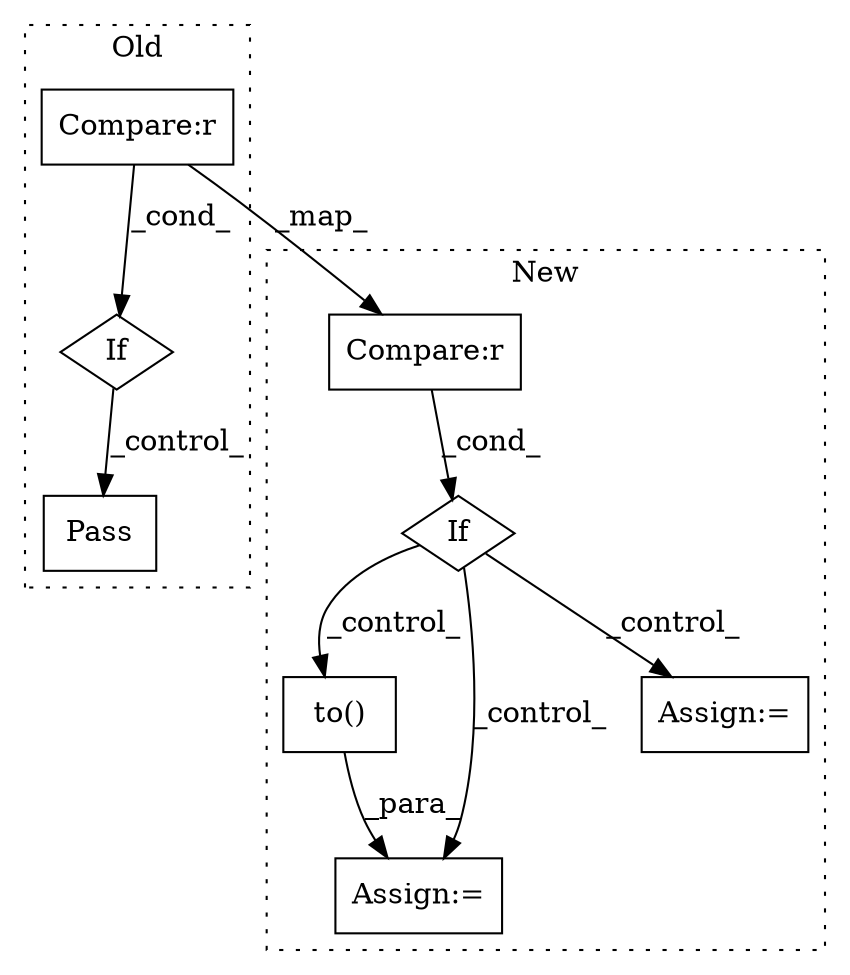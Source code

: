 digraph G {
subgraph cluster0 {
1 [label="Pass" a="62" s="2032" l="4" shape="box"];
4 [label="If" a="96" s="1900" l="3" shape="diamond"];
7 [label="Compare:r" a="40" s="1903" l="30" shape="box"];
label = "Old";
style="dotted";
}
subgraph cluster1 {
2 [label="to()" a="75" s="2085,2112" l="12,1" shape="box"];
3 [label="Assign:=" a="68" s="2063" l="3" shape="box"];
5 [label="If" a="96" s="1880" l="3" shape="diamond"];
6 [label="Compare:r" a="40" s="1883" l="30" shape="box"];
8 [label="Assign:=" a="68" s="1942" l="13" shape="box"];
label = "New";
style="dotted";
}
2 -> 3 [label="_para_"];
4 -> 1 [label="_control_"];
5 -> 3 [label="_control_"];
5 -> 2 [label="_control_"];
5 -> 8 [label="_control_"];
6 -> 5 [label="_cond_"];
7 -> 6 [label="_map_"];
7 -> 4 [label="_cond_"];
}